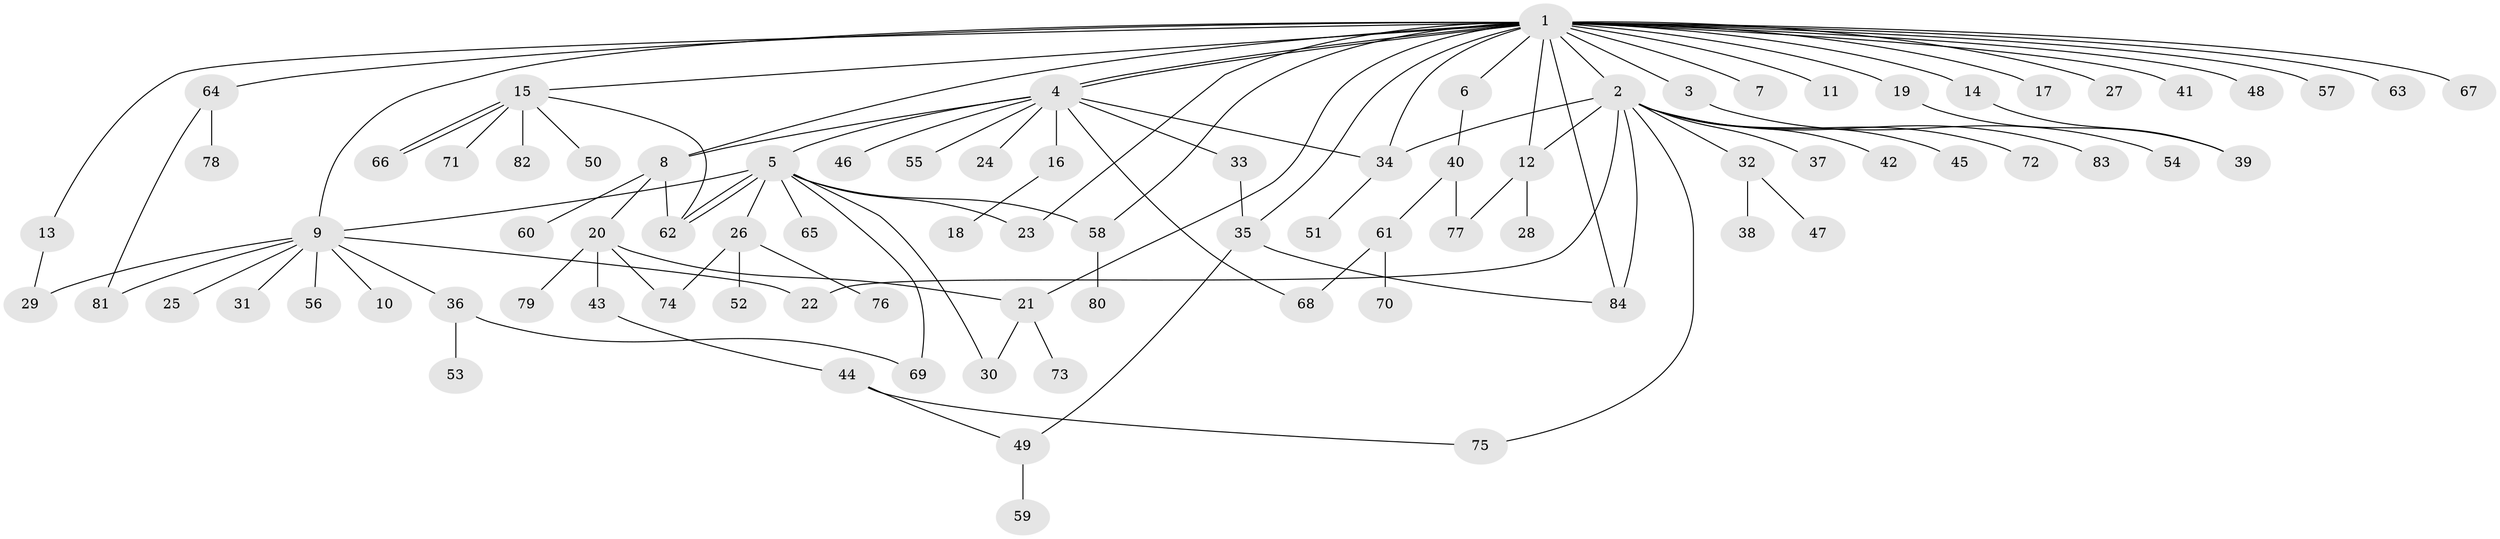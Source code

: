// Generated by graph-tools (version 1.1) at 2025/14/03/09/25 04:14:35]
// undirected, 84 vertices, 110 edges
graph export_dot {
graph [start="1"]
  node [color=gray90,style=filled];
  1;
  2;
  3;
  4;
  5;
  6;
  7;
  8;
  9;
  10;
  11;
  12;
  13;
  14;
  15;
  16;
  17;
  18;
  19;
  20;
  21;
  22;
  23;
  24;
  25;
  26;
  27;
  28;
  29;
  30;
  31;
  32;
  33;
  34;
  35;
  36;
  37;
  38;
  39;
  40;
  41;
  42;
  43;
  44;
  45;
  46;
  47;
  48;
  49;
  50;
  51;
  52;
  53;
  54;
  55;
  56;
  57;
  58;
  59;
  60;
  61;
  62;
  63;
  64;
  65;
  66;
  67;
  68;
  69;
  70;
  71;
  72;
  73;
  74;
  75;
  76;
  77;
  78;
  79;
  80;
  81;
  82;
  83;
  84;
  1 -- 2;
  1 -- 3;
  1 -- 4;
  1 -- 4;
  1 -- 6;
  1 -- 7;
  1 -- 8;
  1 -- 9;
  1 -- 11;
  1 -- 12;
  1 -- 13;
  1 -- 14;
  1 -- 15;
  1 -- 17;
  1 -- 19;
  1 -- 21;
  1 -- 23;
  1 -- 27;
  1 -- 34;
  1 -- 35;
  1 -- 41;
  1 -- 48;
  1 -- 57;
  1 -- 58;
  1 -- 63;
  1 -- 64;
  1 -- 67;
  1 -- 84;
  2 -- 12;
  2 -- 22;
  2 -- 32;
  2 -- 34;
  2 -- 37;
  2 -- 42;
  2 -- 45;
  2 -- 72;
  2 -- 75;
  2 -- 83;
  2 -- 84;
  3 -- 54;
  4 -- 5;
  4 -- 8;
  4 -- 16;
  4 -- 24;
  4 -- 33;
  4 -- 34;
  4 -- 46;
  4 -- 55;
  4 -- 68;
  5 -- 9;
  5 -- 23;
  5 -- 26;
  5 -- 30;
  5 -- 58;
  5 -- 62;
  5 -- 62;
  5 -- 65;
  5 -- 69;
  6 -- 40;
  8 -- 20;
  8 -- 60;
  8 -- 62;
  9 -- 10;
  9 -- 22;
  9 -- 25;
  9 -- 29;
  9 -- 31;
  9 -- 36;
  9 -- 56;
  9 -- 81;
  12 -- 28;
  12 -- 77;
  13 -- 29;
  14 -- 39;
  15 -- 50;
  15 -- 62;
  15 -- 66;
  15 -- 66;
  15 -- 71;
  15 -- 82;
  16 -- 18;
  19 -- 39;
  20 -- 21;
  20 -- 43;
  20 -- 74;
  20 -- 79;
  21 -- 30;
  21 -- 73;
  26 -- 52;
  26 -- 74;
  26 -- 76;
  32 -- 38;
  32 -- 47;
  33 -- 35;
  34 -- 51;
  35 -- 49;
  35 -- 84;
  36 -- 53;
  36 -- 69;
  40 -- 61;
  40 -- 77;
  43 -- 44;
  44 -- 49;
  44 -- 75;
  49 -- 59;
  58 -- 80;
  61 -- 68;
  61 -- 70;
  64 -- 78;
  64 -- 81;
}
